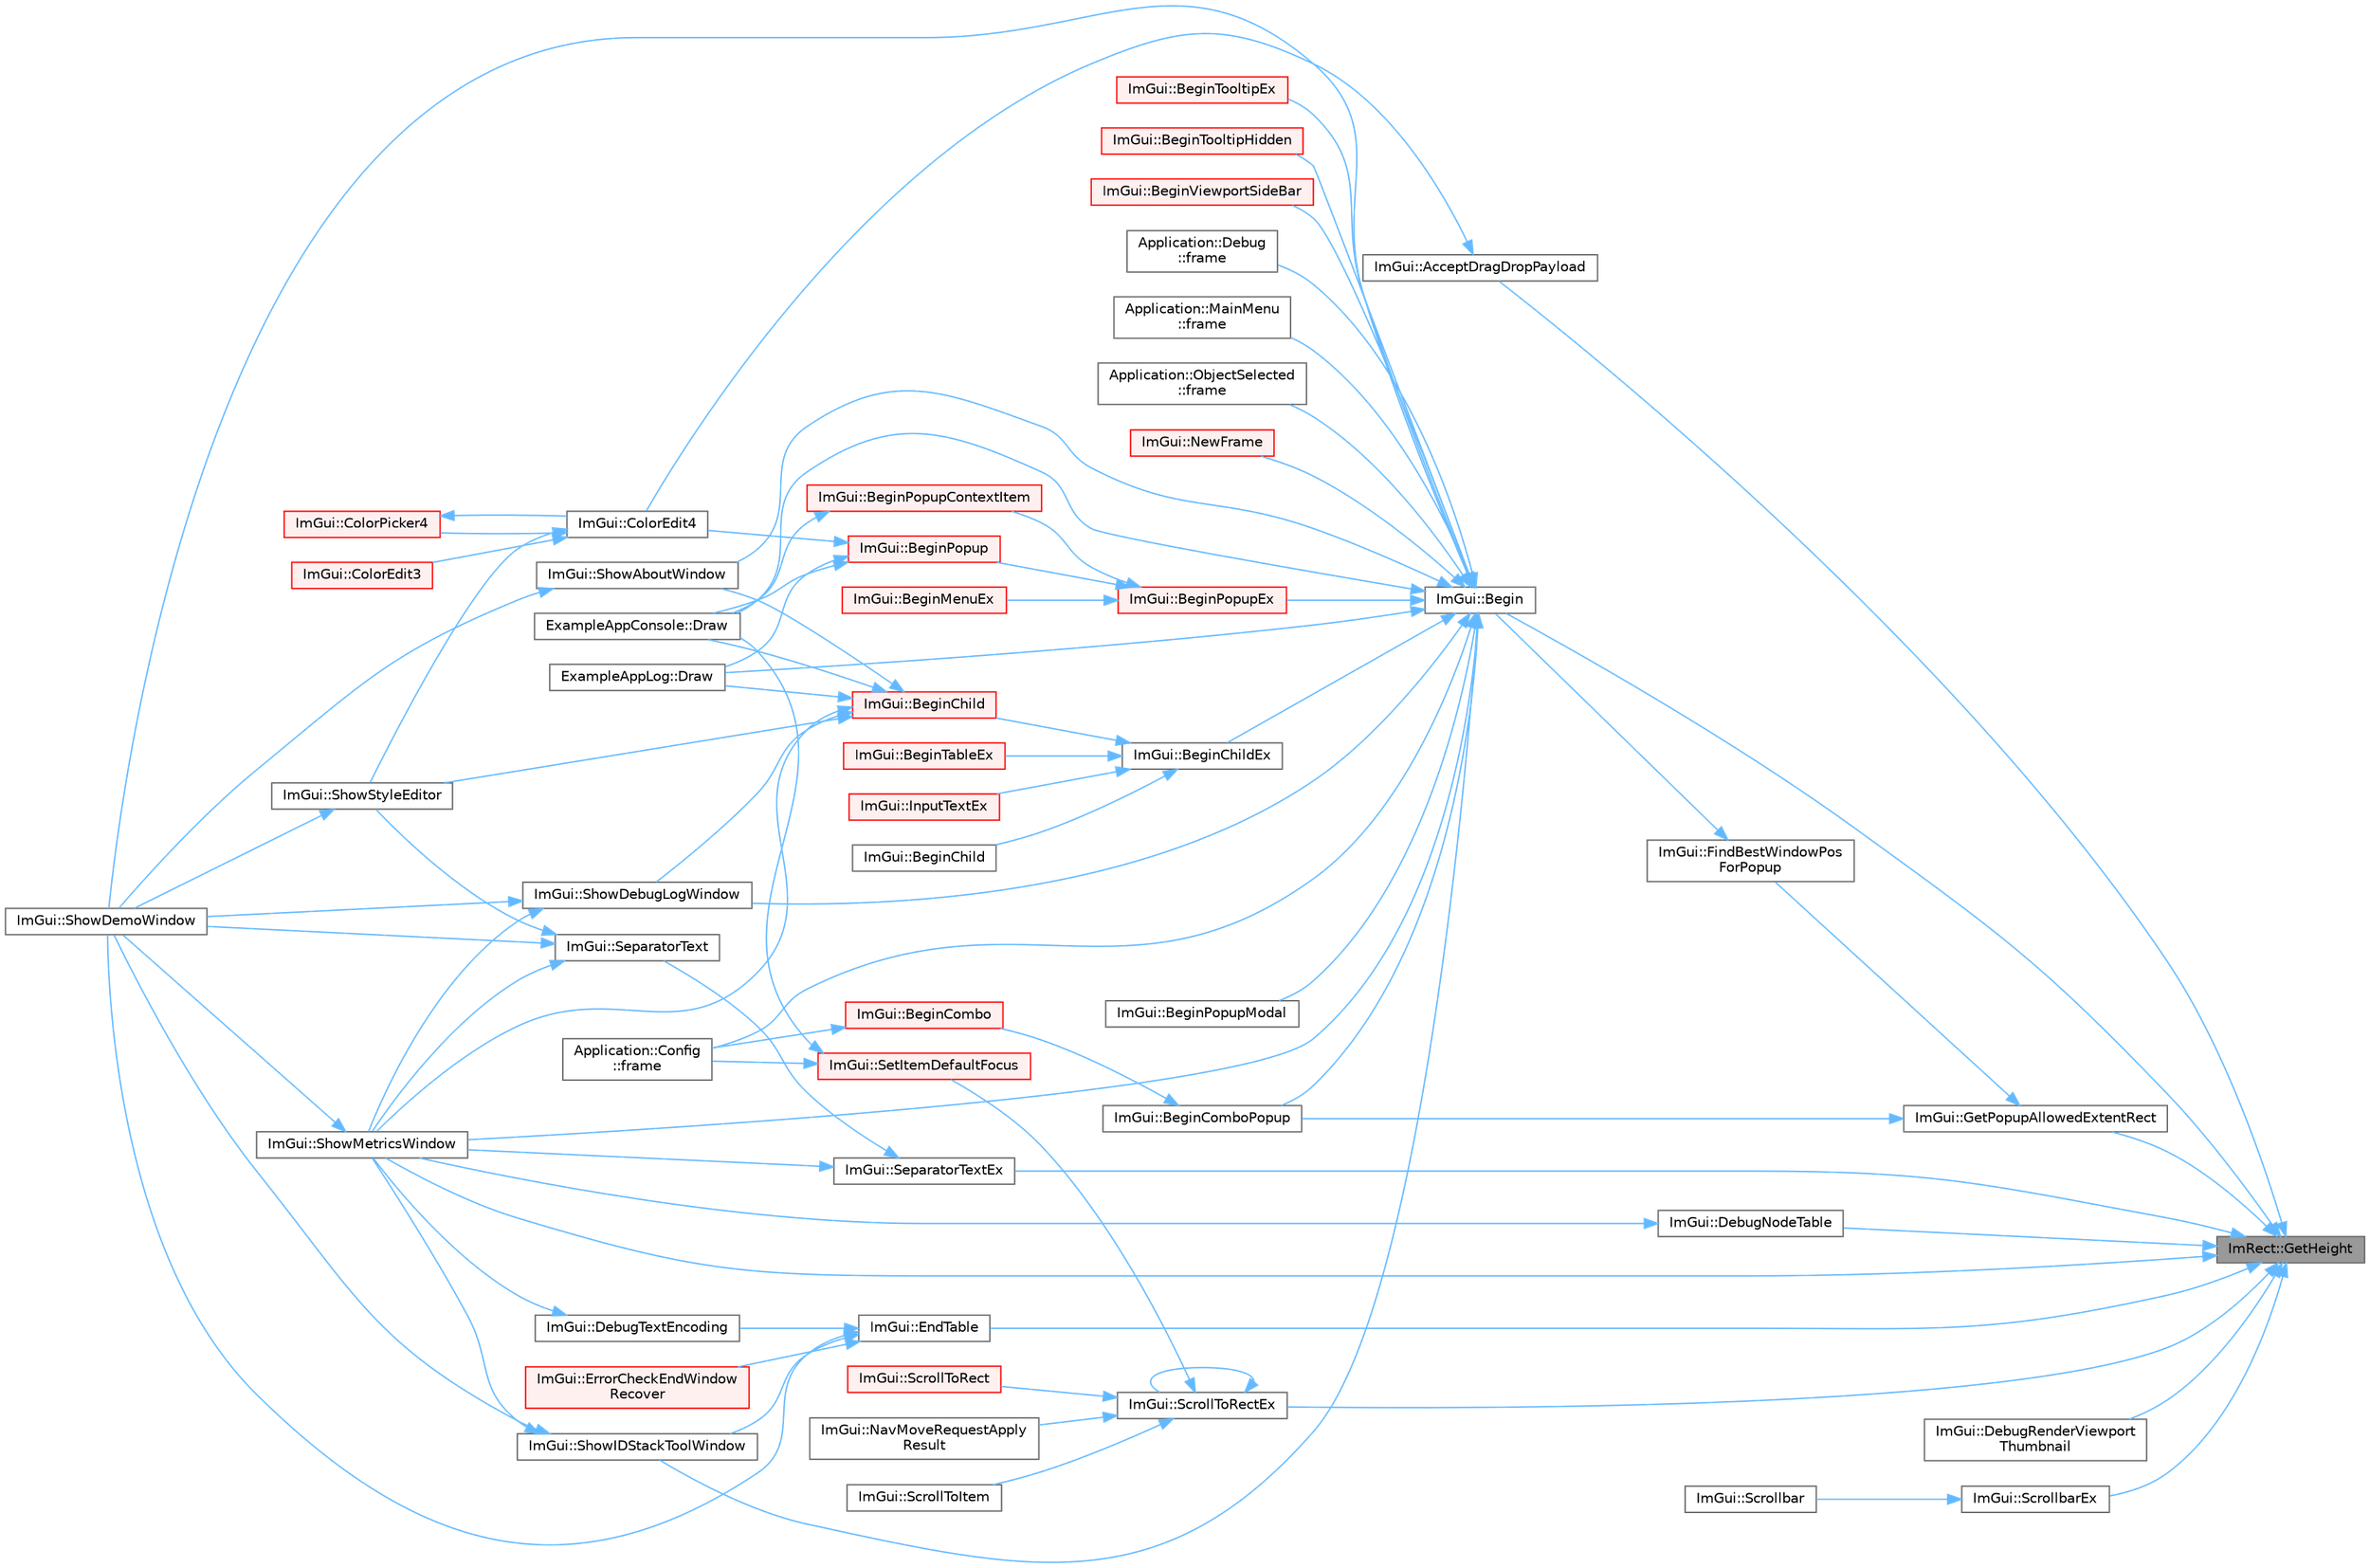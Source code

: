 digraph "ImRect::GetHeight"
{
 // LATEX_PDF_SIZE
  bgcolor="transparent";
  edge [fontname=Helvetica,fontsize=10,labelfontname=Helvetica,labelfontsize=10];
  node [fontname=Helvetica,fontsize=10,shape=box,height=0.2,width=0.4];
  rankdir="RL";
  Node1 [id="Node000001",label="ImRect::GetHeight",height=0.2,width=0.4,color="gray40", fillcolor="grey60", style="filled", fontcolor="black",tooltip=" "];
  Node1 -> Node2 [id="edge1_Node000001_Node000002",dir="back",color="steelblue1",style="solid",tooltip=" "];
  Node2 [id="Node000002",label="ImGui::AcceptDragDropPayload",height=0.2,width=0.4,color="grey40", fillcolor="white", style="filled",URL="$namespace_im_gui.html#a5e0dac39e249bf50e2ae96dc4a97cb18",tooltip=" "];
  Node2 -> Node3 [id="edge2_Node000002_Node000003",dir="back",color="steelblue1",style="solid",tooltip=" "];
  Node3 [id="Node000003",label="ImGui::ColorEdit4",height=0.2,width=0.4,color="grey40", fillcolor="white", style="filled",URL="$namespace_im_gui.html#ac3f45e2aa0b1d591cc8a2cdf8b566a45",tooltip=" "];
  Node3 -> Node4 [id="edge3_Node000003_Node000004",dir="back",color="steelblue1",style="solid",tooltip=" "];
  Node4 [id="Node000004",label="ImGui::ColorEdit3",height=0.2,width=0.4,color="red", fillcolor="#FFF0F0", style="filled",URL="$namespace_im_gui.html#a5afe76ba1c91f07363e40396e7df656e",tooltip=" "];
  Node3 -> Node6 [id="edge4_Node000003_Node000006",dir="back",color="steelblue1",style="solid",tooltip=" "];
  Node6 [id="Node000006",label="ImGui::ColorPicker4",height=0.2,width=0.4,color="red", fillcolor="#FFF0F0", style="filled",URL="$namespace_im_gui.html#a3d5aae9e0a14aa051d5a799abbe97b32",tooltip=" "];
  Node6 -> Node3 [id="edge5_Node000006_Node000003",dir="back",color="steelblue1",style="solid",tooltip=" "];
  Node3 -> Node9 [id="edge6_Node000003_Node000009",dir="back",color="steelblue1",style="solid",tooltip=" "];
  Node9 [id="Node000009",label="ImGui::ShowStyleEditor",height=0.2,width=0.4,color="grey40", fillcolor="white", style="filled",URL="$namespace_im_gui.html#ab2eb3dec78d054fe3feab1c091ec5de5",tooltip=" "];
  Node9 -> Node10 [id="edge7_Node000009_Node000010",dir="back",color="steelblue1",style="solid",tooltip=" "];
  Node10 [id="Node000010",label="ImGui::ShowDemoWindow",height=0.2,width=0.4,color="grey40", fillcolor="white", style="filled",URL="$namespace_im_gui.html#af95643a0ce4893b9e57c12991922fb18",tooltip=" "];
  Node1 -> Node11 [id="edge8_Node000001_Node000011",dir="back",color="steelblue1",style="solid",tooltip=" "];
  Node11 [id="Node000011",label="ImGui::Begin",height=0.2,width=0.4,color="grey40", fillcolor="white", style="filled",URL="$namespace_im_gui.html#a581e58db0bc930bafa4a5d23093a2b99",tooltip=" "];
  Node11 -> Node12 [id="edge9_Node000011_Node000012",dir="back",color="steelblue1",style="solid",tooltip=" "];
  Node12 [id="Node000012",label="ImGui::BeginChildEx",height=0.2,width=0.4,color="grey40", fillcolor="white", style="filled",URL="$namespace_im_gui.html#ac36ecce0443f0b45a48484d85f653ae2",tooltip=" "];
  Node12 -> Node13 [id="edge10_Node000012_Node000013",dir="back",color="steelblue1",style="solid",tooltip=" "];
  Node13 [id="Node000013",label="ImGui::BeginChild",height=0.2,width=0.4,color="red", fillcolor="#FFF0F0", style="filled",URL="$namespace_im_gui.html#aebac8b07ee9ea0e452c98813a3e907c3",tooltip=" "];
  Node13 -> Node18 [id="edge11_Node000013_Node000018",dir="back",color="steelblue1",style="solid",tooltip=" "];
  Node18 [id="Node000018",label="ExampleAppConsole::Draw",height=0.2,width=0.4,color="grey40", fillcolor="white", style="filled",URL="$struct_example_app_console.html#a0518a09c7e8648dd52c7c06df19ac17a",tooltip=" "];
  Node13 -> Node19 [id="edge12_Node000013_Node000019",dir="back",color="steelblue1",style="solid",tooltip=" "];
  Node19 [id="Node000019",label="ExampleAppLog::Draw",height=0.2,width=0.4,color="grey40", fillcolor="white", style="filled",URL="$struct_example_app_log.html#a5ad3a4bdb89171b84aeaff96948a1f77",tooltip=" "];
  Node13 -> Node20 [id="edge13_Node000013_Node000020",dir="back",color="steelblue1",style="solid",tooltip=" "];
  Node20 [id="Node000020",label="ImGui::ShowAboutWindow",height=0.2,width=0.4,color="grey40", fillcolor="white", style="filled",URL="$namespace_im_gui.html#ac297462e33309d0540fa459bccdc9304",tooltip=" "];
  Node20 -> Node10 [id="edge14_Node000020_Node000010",dir="back",color="steelblue1",style="solid",tooltip=" "];
  Node13 -> Node21 [id="edge15_Node000013_Node000021",dir="back",color="steelblue1",style="solid",tooltip=" "];
  Node21 [id="Node000021",label="ImGui::ShowDebugLogWindow",height=0.2,width=0.4,color="grey40", fillcolor="white", style="filled",URL="$namespace_im_gui.html#af1b39e70cac2e1b9e62dd3c9d154cbd6",tooltip=" "];
  Node21 -> Node10 [id="edge16_Node000021_Node000010",dir="back",color="steelblue1",style="solid",tooltip=" "];
  Node21 -> Node17 [id="edge17_Node000021_Node000017",dir="back",color="steelblue1",style="solid",tooltip=" "];
  Node17 [id="Node000017",label="ImGui::ShowMetricsWindow",height=0.2,width=0.4,color="grey40", fillcolor="white", style="filled",URL="$namespace_im_gui.html#afe7a28c6eb52fff3cc27d5a698fea4ff",tooltip=" "];
  Node17 -> Node10 [id="edge18_Node000017_Node000010",dir="back",color="steelblue1",style="solid",tooltip=" "];
  Node13 -> Node17 [id="edge19_Node000013_Node000017",dir="back",color="steelblue1",style="solid",tooltip=" "];
  Node13 -> Node9 [id="edge20_Node000013_Node000009",dir="back",color="steelblue1",style="solid",tooltip=" "];
  Node12 -> Node22 [id="edge21_Node000012_Node000022",dir="back",color="steelblue1",style="solid",tooltip=" "];
  Node22 [id="Node000022",label="ImGui::BeginChild",height=0.2,width=0.4,color="grey40", fillcolor="white", style="filled",URL="$namespace_im_gui.html#a3824e63145d50dd477deec2c7edf5c5a",tooltip=" "];
  Node12 -> Node23 [id="edge22_Node000012_Node000023",dir="back",color="steelblue1",style="solid",tooltip=" "];
  Node23 [id="Node000023",label="ImGui::BeginTableEx",height=0.2,width=0.4,color="red", fillcolor="#FFF0F0", style="filled",URL="$namespace_im_gui.html#a28046a30716afeb7738a82a5b19044ca",tooltip=" "];
  Node12 -> Node27 [id="edge23_Node000012_Node000027",dir="back",color="steelblue1",style="solid",tooltip=" "];
  Node27 [id="Node000027",label="ImGui::InputTextEx",height=0.2,width=0.4,color="red", fillcolor="#FFF0F0", style="filled",URL="$namespace_im_gui.html#af89af17ecc11653f25fea1e50e195de6",tooltip=" "];
  Node11 -> Node76 [id="edge24_Node000011_Node000076",dir="back",color="steelblue1",style="solid",tooltip=" "];
  Node76 [id="Node000076",label="ImGui::BeginComboPopup",height=0.2,width=0.4,color="grey40", fillcolor="white", style="filled",URL="$namespace_im_gui.html#a6ecb51142fcb72cd19ff002c3a7d8e25",tooltip=" "];
  Node76 -> Node77 [id="edge25_Node000076_Node000077",dir="back",color="steelblue1",style="solid",tooltip=" "];
  Node77 [id="Node000077",label="ImGui::BeginCombo",height=0.2,width=0.4,color="red", fillcolor="#FFF0F0", style="filled",URL="$namespace_im_gui.html#aa895095bdc7a2907375c555e245575ea",tooltip=" "];
  Node77 -> Node30 [id="edge26_Node000077_Node000030",dir="back",color="steelblue1",style="solid",tooltip=" "];
  Node30 [id="Node000030",label="Application::Config\l::frame",height=0.2,width=0.4,color="grey40", fillcolor="white", style="filled",URL="$class_application_1_1_config.html#a291cc3a874949e121dcf83a3f90681bc",tooltip=" "];
  Node11 -> Node80 [id="edge27_Node000011_Node000080",dir="back",color="steelblue1",style="solid",tooltip=" "];
  Node80 [id="Node000080",label="ImGui::BeginPopupEx",height=0.2,width=0.4,color="red", fillcolor="#FFF0F0", style="filled",URL="$namespace_im_gui.html#a89da3a22300e8293257b6cfdf1b83b7a",tooltip=" "];
  Node80 -> Node81 [id="edge28_Node000080_Node000081",dir="back",color="steelblue1",style="solid",tooltip=" "];
  Node81 [id="Node000081",label="ImGui::BeginMenuEx",height=0.2,width=0.4,color="red", fillcolor="#FFF0F0", style="filled",URL="$namespace_im_gui.html#a8dc671f87ed281b6445ce6ae4ab25183",tooltip=" "];
  Node80 -> Node83 [id="edge29_Node000080_Node000083",dir="back",color="steelblue1",style="solid",tooltip=" "];
  Node83 [id="Node000083",label="ImGui::BeginPopup",height=0.2,width=0.4,color="red", fillcolor="#FFF0F0", style="filled",URL="$namespace_im_gui.html#a10e213926d8ca212266bc5fbded1e026",tooltip=" "];
  Node83 -> Node3 [id="edge30_Node000083_Node000003",dir="back",color="steelblue1",style="solid",tooltip=" "];
  Node83 -> Node18 [id="edge31_Node000083_Node000018",dir="back",color="steelblue1",style="solid",tooltip=" "];
  Node83 -> Node19 [id="edge32_Node000083_Node000019",dir="back",color="steelblue1",style="solid",tooltip=" "];
  Node80 -> Node85 [id="edge33_Node000080_Node000085",dir="back",color="steelblue1",style="solid",tooltip=" "];
  Node85 [id="Node000085",label="ImGui::BeginPopupContextItem",height=0.2,width=0.4,color="red", fillcolor="#FFF0F0", style="filled",URL="$namespace_im_gui.html#a440894c8c00495d5cc01529f4504fca9",tooltip=" "];
  Node85 -> Node18 [id="edge34_Node000085_Node000018",dir="back",color="steelblue1",style="solid",tooltip=" "];
  Node11 -> Node100 [id="edge35_Node000011_Node000100",dir="back",color="steelblue1",style="solid",tooltip=" "];
  Node100 [id="Node000100",label="ImGui::BeginPopupModal",height=0.2,width=0.4,color="grey40", fillcolor="white", style="filled",URL="$namespace_im_gui.html#a6d840f615c198c2342968f733fda11b3",tooltip=" "];
  Node11 -> Node101 [id="edge36_Node000011_Node000101",dir="back",color="steelblue1",style="solid",tooltip=" "];
  Node101 [id="Node000101",label="ImGui::BeginTooltipEx",height=0.2,width=0.4,color="red", fillcolor="#FFF0F0", style="filled",URL="$namespace_im_gui.html#a18b17a0b20c3f2a16068b84210cfded4",tooltip=" "];
  Node11 -> Node130 [id="edge37_Node000011_Node000130",dir="back",color="steelblue1",style="solid",tooltip=" "];
  Node130 [id="Node000130",label="ImGui::BeginTooltipHidden",height=0.2,width=0.4,color="red", fillcolor="#FFF0F0", style="filled",URL="$namespace_im_gui.html#a2c44a13b5e210dbfc7de98024c25db8e",tooltip=" "];
  Node11 -> Node131 [id="edge38_Node000011_Node000131",dir="back",color="steelblue1",style="solid",tooltip=" "];
  Node131 [id="Node000131",label="ImGui::BeginViewportSideBar",height=0.2,width=0.4,color="red", fillcolor="#FFF0F0", style="filled",URL="$namespace_im_gui.html#a4216382dd5ad6c17e183f9f894db2e15",tooltip=" "];
  Node11 -> Node18 [id="edge39_Node000011_Node000018",dir="back",color="steelblue1",style="solid",tooltip=" "];
  Node11 -> Node19 [id="edge40_Node000011_Node000019",dir="back",color="steelblue1",style="solid",tooltip=" "];
  Node11 -> Node30 [id="edge41_Node000011_Node000030",dir="back",color="steelblue1",style="solid",tooltip=" "];
  Node11 -> Node133 [id="edge42_Node000011_Node000133",dir="back",color="steelblue1",style="solid",tooltip=" "];
  Node133 [id="Node000133",label="Application::Debug\l::frame",height=0.2,width=0.4,color="grey40", fillcolor="white", style="filled",URL="$class_application_1_1_debug.html#a26339829cae3b768474358c34eb8ab23",tooltip=" "];
  Node11 -> Node134 [id="edge43_Node000011_Node000134",dir="back",color="steelblue1",style="solid",tooltip=" "];
  Node134 [id="Node000134",label="Application::MainMenu\l::frame",height=0.2,width=0.4,color="grey40", fillcolor="white", style="filled",URL="$class_application_1_1_main_menu.html#a868fe54ddb269b9ab03f0d7d068dd698",tooltip=" "];
  Node11 -> Node33 [id="edge44_Node000011_Node000033",dir="back",color="steelblue1",style="solid",tooltip=" "];
  Node33 [id="Node000033",label="Application::ObjectSelected\l::frame",height=0.2,width=0.4,color="grey40", fillcolor="white", style="filled",URL="$class_application_1_1_object_selected.html#a30dd507edcc6c76dd65cc0cf9dda010a",tooltip=" "];
  Node11 -> Node135 [id="edge45_Node000011_Node000135",dir="back",color="steelblue1",style="solid",tooltip=" "];
  Node135 [id="Node000135",label="ImGui::NewFrame",height=0.2,width=0.4,color="red", fillcolor="#FFF0F0", style="filled",URL="$namespace_im_gui.html#ab3f1fc018f903b7ad79fd10663375774",tooltip=" "];
  Node11 -> Node20 [id="edge46_Node000011_Node000020",dir="back",color="steelblue1",style="solid",tooltip=" "];
  Node11 -> Node21 [id="edge47_Node000011_Node000021",dir="back",color="steelblue1",style="solid",tooltip=" "];
  Node11 -> Node10 [id="edge48_Node000011_Node000010",dir="back",color="steelblue1",style="solid",tooltip=" "];
  Node11 -> Node26 [id="edge49_Node000011_Node000026",dir="back",color="steelblue1",style="solid",tooltip=" "];
  Node26 [id="Node000026",label="ImGui::ShowIDStackToolWindow",height=0.2,width=0.4,color="grey40", fillcolor="white", style="filled",URL="$namespace_im_gui.html#ab4a87bf4a874a8e5872b60b4a9b1d99e",tooltip=" "];
  Node26 -> Node10 [id="edge50_Node000026_Node000010",dir="back",color="steelblue1",style="solid",tooltip=" "];
  Node26 -> Node17 [id="edge51_Node000026_Node000017",dir="back",color="steelblue1",style="solid",tooltip=" "];
  Node11 -> Node17 [id="edge52_Node000011_Node000017",dir="back",color="steelblue1",style="solid",tooltip=" "];
  Node1 -> Node105 [id="edge53_Node000001_Node000105",dir="back",color="steelblue1",style="solid",tooltip=" "];
  Node105 [id="Node000105",label="ImGui::DebugNodeTable",height=0.2,width=0.4,color="grey40", fillcolor="white", style="filled",URL="$namespace_im_gui.html#ae944ffc599add73d6f3220165475ffd8",tooltip=" "];
  Node105 -> Node17 [id="edge54_Node000105_Node000017",dir="back",color="steelblue1",style="solid",tooltip=" "];
  Node1 -> Node136 [id="edge55_Node000001_Node000136",dir="back",color="steelblue1",style="solid",tooltip=" "];
  Node136 [id="Node000136",label="ImGui::DebugRenderViewport\lThumbnail",height=0.2,width=0.4,color="grey40", fillcolor="white", style="filled",URL="$namespace_im_gui.html#af7de4b5c98ba30dbadce44e1f1066ba8",tooltip=" "];
  Node1 -> Node91 [id="edge56_Node000001_Node000091",dir="back",color="steelblue1",style="solid",tooltip=" "];
  Node91 [id="Node000091",label="ImGui::EndTable",height=0.2,width=0.4,color="grey40", fillcolor="white", style="filled",URL="$namespace_im_gui.html#a9c70aaa6464c2e51e6f3342da133ada1",tooltip=" "];
  Node91 -> Node25 [id="edge57_Node000091_Node000025",dir="back",color="steelblue1",style="solid",tooltip=" "];
  Node25 [id="Node000025",label="ImGui::DebugTextEncoding",height=0.2,width=0.4,color="grey40", fillcolor="white", style="filled",URL="$namespace_im_gui.html#a326f0badd138d1dea078a31b0e8dd685",tooltip=" "];
  Node25 -> Node17 [id="edge58_Node000025_Node000017",dir="back",color="steelblue1",style="solid",tooltip=" "];
  Node91 -> Node92 [id="edge59_Node000091_Node000092",dir="back",color="steelblue1",style="solid",tooltip=" "];
  Node92 [id="Node000092",label="ImGui::ErrorCheckEndWindow\lRecover",height=0.2,width=0.4,color="red", fillcolor="#FFF0F0", style="filled",URL="$namespace_im_gui.html#a945392cbf05b9434df8ec3630b10e01a",tooltip=" "];
  Node91 -> Node10 [id="edge60_Node000091_Node000010",dir="back",color="steelblue1",style="solid",tooltip=" "];
  Node91 -> Node26 [id="edge61_Node000091_Node000026",dir="back",color="steelblue1",style="solid",tooltip=" "];
  Node1 -> Node137 [id="edge62_Node000001_Node000137",dir="back",color="steelblue1",style="solid",tooltip=" "];
  Node137 [id="Node000137",label="ImGui::GetPopupAllowedExtentRect",height=0.2,width=0.4,color="grey40", fillcolor="white", style="filled",URL="$namespace_im_gui.html#a7204f5be9c8656e604ab88aa9158513c",tooltip=" "];
  Node137 -> Node76 [id="edge63_Node000137_Node000076",dir="back",color="steelblue1",style="solid",tooltip=" "];
  Node137 -> Node138 [id="edge64_Node000137_Node000138",dir="back",color="steelblue1",style="solid",tooltip=" "];
  Node138 [id="Node000138",label="ImGui::FindBestWindowPos\lForPopup",height=0.2,width=0.4,color="grey40", fillcolor="white", style="filled",URL="$namespace_im_gui.html#a310ff87cbe678e2c632bf1f5577a7fbd",tooltip=" "];
  Node138 -> Node11 [id="edge65_Node000138_Node000011",dir="back",color="steelblue1",style="solid",tooltip=" "];
  Node1 -> Node139 [id="edge66_Node000001_Node000139",dir="back",color="steelblue1",style="solid",tooltip=" "];
  Node139 [id="Node000139",label="ImGui::ScrollbarEx",height=0.2,width=0.4,color="grey40", fillcolor="white", style="filled",URL="$namespace_im_gui.html#a35eab777db4f6cb0d5242fd6968dab73",tooltip=" "];
  Node139 -> Node140 [id="edge67_Node000139_Node000140",dir="back",color="steelblue1",style="solid",tooltip=" "];
  Node140 [id="Node000140",label="ImGui::Scrollbar",height=0.2,width=0.4,color="grey40", fillcolor="white", style="filled",URL="$namespace_im_gui.html#a54a5006faded850f626ab20bd34aea9e",tooltip=" "];
  Node1 -> Node141 [id="edge68_Node000001_Node000141",dir="back",color="steelblue1",style="solid",tooltip=" "];
  Node141 [id="Node000141",label="ImGui::ScrollToRectEx",height=0.2,width=0.4,color="grey40", fillcolor="white", style="filled",URL="$namespace_im_gui.html#a0c9e3a1d81ef0a0c530311beb1d88f7f",tooltip=" "];
  Node141 -> Node142 [id="edge69_Node000141_Node000142",dir="back",color="steelblue1",style="solid",tooltip=" "];
  Node142 [id="Node000142",label="ImGui::NavMoveRequestApply\lResult",height=0.2,width=0.4,color="grey40", fillcolor="white", style="filled",URL="$namespace_im_gui.html#a87c0b18dc173341304a700b096681c51",tooltip=" "];
  Node141 -> Node143 [id="edge70_Node000141_Node000143",dir="back",color="steelblue1",style="solid",tooltip=" "];
  Node143 [id="Node000143",label="ImGui::ScrollToItem",height=0.2,width=0.4,color="grey40", fillcolor="white", style="filled",URL="$namespace_im_gui.html#ab8548752fba9a4fb91a10574e4857da2",tooltip=" "];
  Node141 -> Node144 [id="edge71_Node000141_Node000144",dir="back",color="steelblue1",style="solid",tooltip=" "];
  Node144 [id="Node000144",label="ImGui::ScrollToRect",height=0.2,width=0.4,color="red", fillcolor="#FFF0F0", style="filled",URL="$namespace_im_gui.html#a980dbb73c1e2a1c349b99ab56bca06d9",tooltip=" "];
  Node141 -> Node141 [id="edge72_Node000141_Node000141",dir="back",color="steelblue1",style="solid",tooltip=" "];
  Node141 -> Node146 [id="edge73_Node000141_Node000146",dir="back",color="steelblue1",style="solid",tooltip=" "];
  Node146 [id="Node000146",label="ImGui::SetItemDefaultFocus",height=0.2,width=0.4,color="red", fillcolor="#FFF0F0", style="filled",URL="$namespace_im_gui.html#a3720a69496e9b8cf110a11dfe7d334e6",tooltip=" "];
  Node146 -> Node18 [id="edge74_Node000146_Node000018",dir="back",color="steelblue1",style="solid",tooltip=" "];
  Node146 -> Node30 [id="edge75_Node000146_Node000030",dir="back",color="steelblue1",style="solid",tooltip=" "];
  Node1 -> Node147 [id="edge76_Node000001_Node000147",dir="back",color="steelblue1",style="solid",tooltip=" "];
  Node147 [id="Node000147",label="ImGui::SeparatorTextEx",height=0.2,width=0.4,color="grey40", fillcolor="white", style="filled",URL="$namespace_im_gui.html#a14e42bfa66f05d0ae2304e27ee1fb2b3",tooltip=" "];
  Node147 -> Node148 [id="edge77_Node000147_Node000148",dir="back",color="steelblue1",style="solid",tooltip=" "];
  Node148 [id="Node000148",label="ImGui::SeparatorText",height=0.2,width=0.4,color="grey40", fillcolor="white", style="filled",URL="$namespace_im_gui.html#a35e04f2c996f8634bfda0fa1c07572d9",tooltip=" "];
  Node148 -> Node10 [id="edge78_Node000148_Node000010",dir="back",color="steelblue1",style="solid",tooltip=" "];
  Node148 -> Node17 [id="edge79_Node000148_Node000017",dir="back",color="steelblue1",style="solid",tooltip=" "];
  Node148 -> Node9 [id="edge80_Node000148_Node000009",dir="back",color="steelblue1",style="solid",tooltip=" "];
  Node147 -> Node17 [id="edge81_Node000147_Node000017",dir="back",color="steelblue1",style="solid",tooltip=" "];
  Node1 -> Node17 [id="edge82_Node000001_Node000017",dir="back",color="steelblue1",style="solid",tooltip=" "];
}
